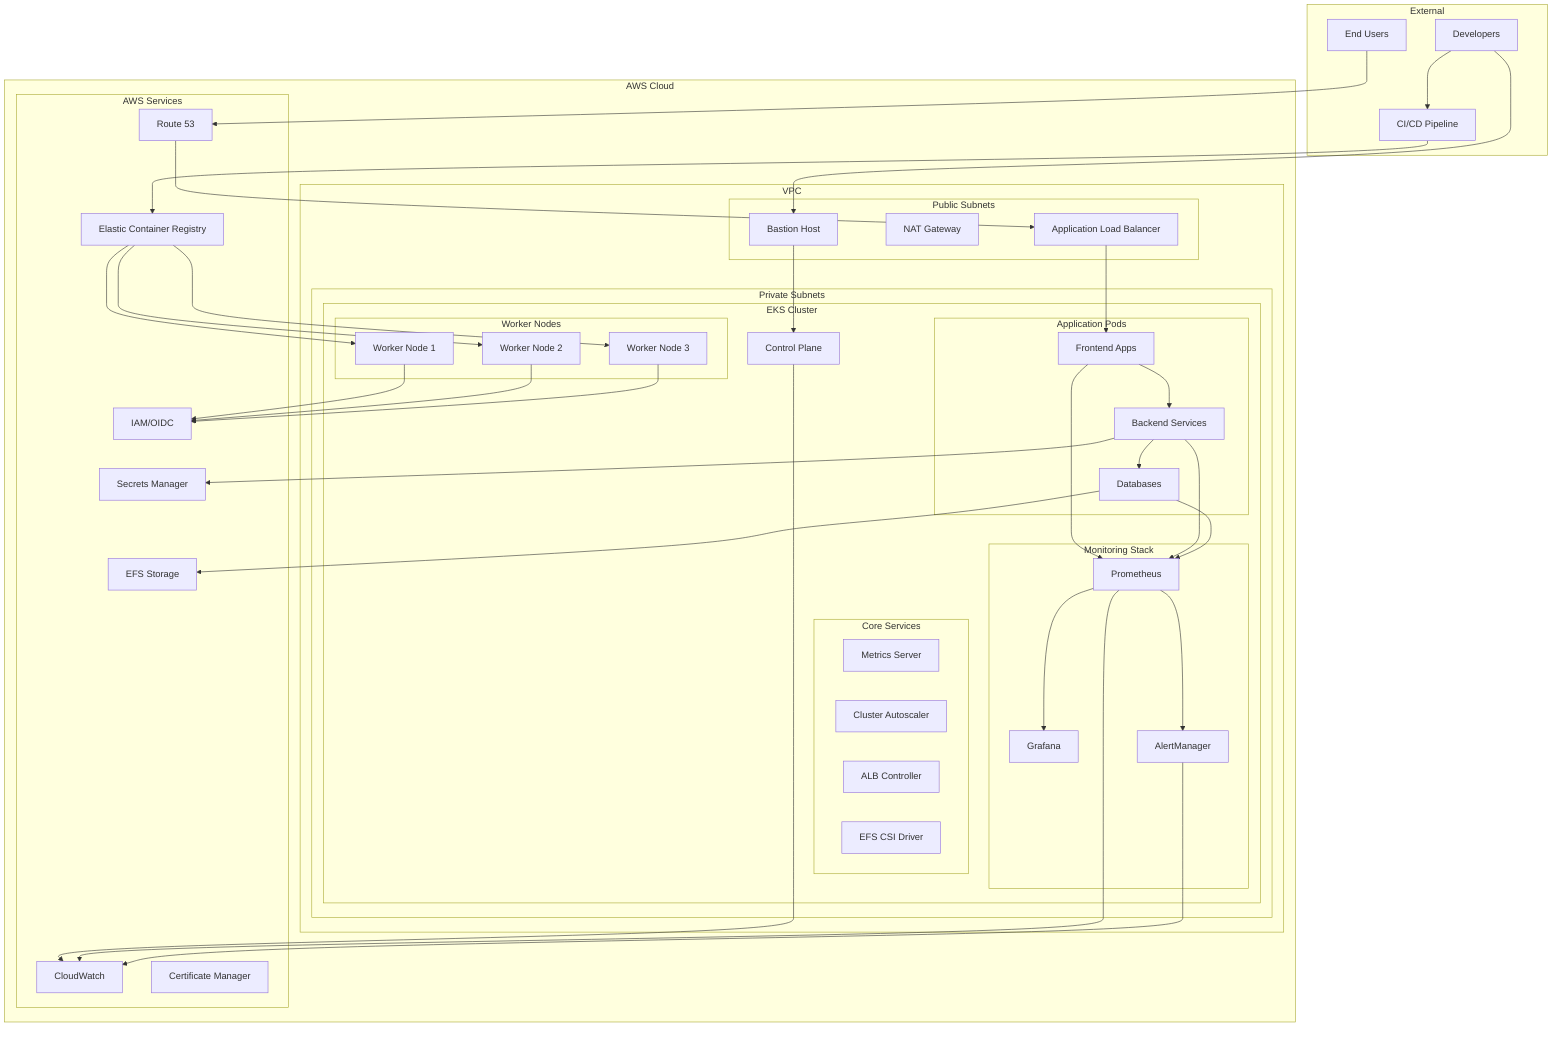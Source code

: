 graph TD
    subgraph "AWS Cloud"
        subgraph "VPC"
            subgraph "Public Subnets"
                ALB[Application Load Balancer]
                NAT[NAT Gateway]
                BAST[Bastion Host]
            end

            subgraph "Private Subnets"
                subgraph "EKS Cluster"
                    CP[Control Plane]
                    
                    subgraph "Worker Nodes"
                        WN1[Worker Node 1]
                        WN2[Worker Node 2]
                        WN3[Worker Node 3]
                    end

                    subgraph "Core Services"
                        MS[Metrics Server]
                        CD[Cluster Autoscaler]
                        ALBCtrl[ALB Controller]
                        EFSCtrl[EFS CSI Driver]
                    end

                    subgraph "Monitoring Stack"
                        PROM[Prometheus]
                        GRAF[Grafana]
                        ALERT[AlertManager]
                    end

                    subgraph "Application Pods"
                        APP1[Frontend Apps]
                        APP2[Backend Services]
                        APP3[Databases]
                    end
                end
            end
        end

        subgraph "AWS Services"
            R53[Route 53]
            ECR[Elastic Container Registry]
            CW[CloudWatch]
            ACM[Certificate Manager]
            IAM[IAM/OIDC]
            EFS[EFS Storage]
            SM[Secrets Manager]
        end
    end

    subgraph "External"
        USER[End Users]
        CICD[CI/CD Pipeline]
        DEV[Developers]
    end

    %% Connections
    USER --> R53
    R53 --> ALB
    ALB --> APP1
    APP1 --> APP2
    APP2 --> APP3
    APP2 --> SM
    APP3 --> EFS
    
    DEV --> CICD
    CICD --> ECR
    ECR --> WN1
    ECR --> WN2
    ECR --> WN3
    
    CP --> CW
    PROM --> CW
    ALERT --> CW
    
    WN1 & WN2 & WN3 --> IAM
    
    DEV --> BAST
    BAST --> CP

    %% Monitoring connections
    APP1 & APP2 & APP3 --> PROM
    PROM --> GRAF
    PROM --> ALERT